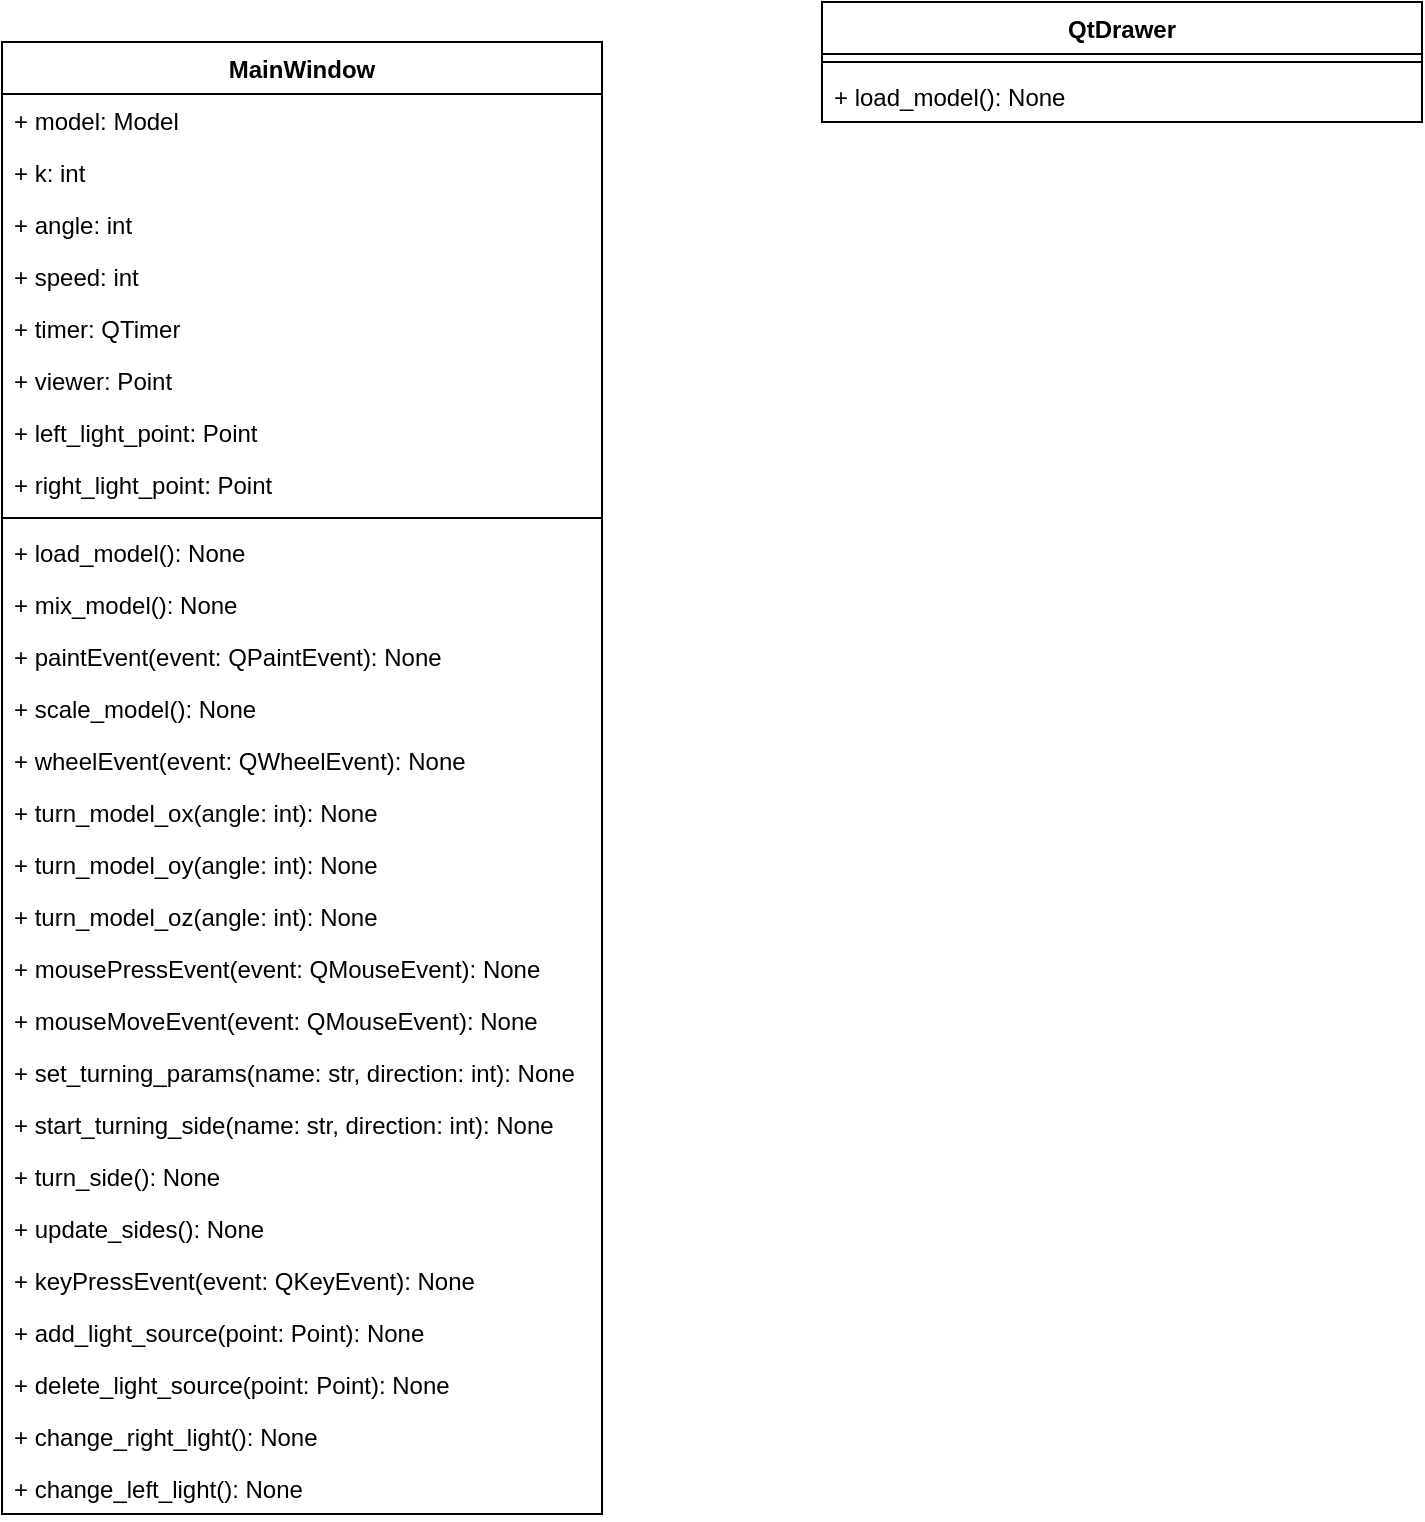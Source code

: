 <mxfile version="16.2.7" type="device"><diagram id="C5RBs43oDa-KdzZeNtuy" name="Classes"><mxGraphModel dx="989" dy="551" grid="1" gridSize="10" guides="1" tooltips="1" connect="1" arrows="1" fold="1" page="1" pageScale="1" pageWidth="827" pageHeight="1169" math="0" shadow="0"><root><mxCell id="WIyWlLk6GJQsqaUBKTNV-0"/><mxCell id="WIyWlLk6GJQsqaUBKTNV-1" parent="WIyWlLk6GJQsqaUBKTNV-0"/><mxCell id="zdMjqlw-5H7HAYZPdbyn-1" value="MainWindow" style="swimlane;fontStyle=1;align=center;verticalAlign=top;childLayout=stackLayout;horizontal=1;startSize=26;horizontalStack=0;resizeParent=1;resizeParentMax=0;resizeLast=0;collapsible=1;marginBottom=0;" parent="WIyWlLk6GJQsqaUBKTNV-1" vertex="1"><mxGeometry x="220" y="90" width="300" height="736" as="geometry"/></mxCell><mxCell id="zdMjqlw-5H7HAYZPdbyn-2" value="+ model: Model" style="text;strokeColor=none;fillColor=none;align=left;verticalAlign=top;spacingLeft=4;spacingRight=4;overflow=hidden;rotatable=0;points=[[0,0.5],[1,0.5]];portConstraint=eastwest;" parent="zdMjqlw-5H7HAYZPdbyn-1" vertex="1"><mxGeometry y="26" width="300" height="26" as="geometry"/></mxCell><mxCell id="zdMjqlw-5H7HAYZPdbyn-5" value="+ k: int" style="text;strokeColor=none;fillColor=none;align=left;verticalAlign=top;spacingLeft=4;spacingRight=4;overflow=hidden;rotatable=0;points=[[0,0.5],[1,0.5]];portConstraint=eastwest;" parent="zdMjqlw-5H7HAYZPdbyn-1" vertex="1"><mxGeometry y="52" width="300" height="26" as="geometry"/></mxCell><mxCell id="zdMjqlw-5H7HAYZPdbyn-6" value="+ angle: int" style="text;strokeColor=none;fillColor=none;align=left;verticalAlign=top;spacingLeft=4;spacingRight=4;overflow=hidden;rotatable=0;points=[[0,0.5],[1,0.5]];portConstraint=eastwest;" parent="zdMjqlw-5H7HAYZPdbyn-1" vertex="1"><mxGeometry y="78" width="300" height="26" as="geometry"/></mxCell><mxCell id="zdMjqlw-5H7HAYZPdbyn-7" value="+ speed: int" style="text;strokeColor=none;fillColor=none;align=left;verticalAlign=top;spacingLeft=4;spacingRight=4;overflow=hidden;rotatable=0;points=[[0,0.5],[1,0.5]];portConstraint=eastwest;" parent="zdMjqlw-5H7HAYZPdbyn-1" vertex="1"><mxGeometry y="104" width="300" height="26" as="geometry"/></mxCell><mxCell id="zdMjqlw-5H7HAYZPdbyn-8" value="+ timer: QTimer" style="text;strokeColor=none;fillColor=none;align=left;verticalAlign=top;spacingLeft=4;spacingRight=4;overflow=hidden;rotatable=0;points=[[0,0.5],[1,0.5]];portConstraint=eastwest;" parent="zdMjqlw-5H7HAYZPdbyn-1" vertex="1"><mxGeometry y="130" width="300" height="26" as="geometry"/></mxCell><mxCell id="zdMjqlw-5H7HAYZPdbyn-9" value="+ viewer: Point" style="text;strokeColor=none;fillColor=none;align=left;verticalAlign=top;spacingLeft=4;spacingRight=4;overflow=hidden;rotatable=0;points=[[0,0.5],[1,0.5]];portConstraint=eastwest;" parent="zdMjqlw-5H7HAYZPdbyn-1" vertex="1"><mxGeometry y="156" width="300" height="26" as="geometry"/></mxCell><mxCell id="zdMjqlw-5H7HAYZPdbyn-10" value="+ left_light_point: Point" style="text;strokeColor=none;fillColor=none;align=left;verticalAlign=top;spacingLeft=4;spacingRight=4;overflow=hidden;rotatable=0;points=[[0,0.5],[1,0.5]];portConstraint=eastwest;" parent="zdMjqlw-5H7HAYZPdbyn-1" vertex="1"><mxGeometry y="182" width="300" height="26" as="geometry"/></mxCell><mxCell id="zdMjqlw-5H7HAYZPdbyn-11" value="+ right_light_point: Point" style="text;strokeColor=none;fillColor=none;align=left;verticalAlign=top;spacingLeft=4;spacingRight=4;overflow=hidden;rotatable=0;points=[[0,0.5],[1,0.5]];portConstraint=eastwest;" parent="zdMjqlw-5H7HAYZPdbyn-1" vertex="1"><mxGeometry y="208" width="300" height="26" as="geometry"/></mxCell><mxCell id="zdMjqlw-5H7HAYZPdbyn-3" value="" style="line;strokeWidth=1;fillColor=none;align=left;verticalAlign=middle;spacingTop=-1;spacingLeft=3;spacingRight=3;rotatable=0;labelPosition=right;points=[];portConstraint=eastwest;" parent="zdMjqlw-5H7HAYZPdbyn-1" vertex="1"><mxGeometry y="234" width="300" height="8" as="geometry"/></mxCell><mxCell id="zdMjqlw-5H7HAYZPdbyn-4" value="+ load_model(): None " style="text;strokeColor=none;fillColor=none;align=left;verticalAlign=top;spacingLeft=4;spacingRight=4;overflow=hidden;rotatable=0;points=[[0,0.5],[1,0.5]];portConstraint=eastwest;" parent="zdMjqlw-5H7HAYZPdbyn-1" vertex="1"><mxGeometry y="242" width="300" height="26" as="geometry"/></mxCell><mxCell id="q6dE4JxPjtkjWynKl2hJ-0" value="+ mix_model(): None " style="text;strokeColor=none;fillColor=none;align=left;verticalAlign=top;spacingLeft=4;spacingRight=4;overflow=hidden;rotatable=0;points=[[0,0.5],[1,0.5]];portConstraint=eastwest;" vertex="1" parent="zdMjqlw-5H7HAYZPdbyn-1"><mxGeometry y="268" width="300" height="26" as="geometry"/></mxCell><mxCell id="q6dE4JxPjtkjWynKl2hJ-1" value="+ paintEvent(event: QPaintEvent): None " style="text;strokeColor=none;fillColor=none;align=left;verticalAlign=top;spacingLeft=4;spacingRight=4;overflow=hidden;rotatable=0;points=[[0,0.5],[1,0.5]];portConstraint=eastwest;" vertex="1" parent="zdMjqlw-5H7HAYZPdbyn-1"><mxGeometry y="294" width="300" height="26" as="geometry"/></mxCell><mxCell id="q6dE4JxPjtkjWynKl2hJ-2" value="+ scale_model(): None " style="text;strokeColor=none;fillColor=none;align=left;verticalAlign=top;spacingLeft=4;spacingRight=4;overflow=hidden;rotatable=0;points=[[0,0.5],[1,0.5]];portConstraint=eastwest;" vertex="1" parent="zdMjqlw-5H7HAYZPdbyn-1"><mxGeometry y="320" width="300" height="26" as="geometry"/></mxCell><mxCell id="q6dE4JxPjtkjWynKl2hJ-3" value="+ wheelEvent(event: QWheelEvent): None " style="text;strokeColor=none;fillColor=none;align=left;verticalAlign=top;spacingLeft=4;spacingRight=4;overflow=hidden;rotatable=0;points=[[0,0.5],[1,0.5]];portConstraint=eastwest;" vertex="1" parent="zdMjqlw-5H7HAYZPdbyn-1"><mxGeometry y="346" width="300" height="26" as="geometry"/></mxCell><mxCell id="q6dE4JxPjtkjWynKl2hJ-4" value="+ turn_model_ox(angle: int): None " style="text;strokeColor=none;fillColor=none;align=left;verticalAlign=top;spacingLeft=4;spacingRight=4;overflow=hidden;rotatable=0;points=[[0,0.5],[1,0.5]];portConstraint=eastwest;" vertex="1" parent="zdMjqlw-5H7HAYZPdbyn-1"><mxGeometry y="372" width="300" height="26" as="geometry"/></mxCell><mxCell id="q6dE4JxPjtkjWynKl2hJ-7" value="+ turn_model_oy(angle: int): None " style="text;strokeColor=none;fillColor=none;align=left;verticalAlign=top;spacingLeft=4;spacingRight=4;overflow=hidden;rotatable=0;points=[[0,0.5],[1,0.5]];portConstraint=eastwest;" vertex="1" parent="zdMjqlw-5H7HAYZPdbyn-1"><mxGeometry y="398" width="300" height="26" as="geometry"/></mxCell><mxCell id="q6dE4JxPjtkjWynKl2hJ-8" value="+ turn_model_oz(angle: int): None " style="text;strokeColor=none;fillColor=none;align=left;verticalAlign=top;spacingLeft=4;spacingRight=4;overflow=hidden;rotatable=0;points=[[0,0.5],[1,0.5]];portConstraint=eastwest;" vertex="1" parent="zdMjqlw-5H7HAYZPdbyn-1"><mxGeometry y="424" width="300" height="26" as="geometry"/></mxCell><mxCell id="q6dE4JxPjtkjWynKl2hJ-5" value="+ mousePressEvent(event: QMouseEvent): None " style="text;strokeColor=none;fillColor=none;align=left;verticalAlign=top;spacingLeft=4;spacingRight=4;overflow=hidden;rotatable=0;points=[[0,0.5],[1,0.5]];portConstraint=eastwest;" vertex="1" parent="zdMjqlw-5H7HAYZPdbyn-1"><mxGeometry y="450" width="300" height="26" as="geometry"/></mxCell><mxCell id="q6dE4JxPjtkjWynKl2hJ-9" value="+ mouseMoveEvent(event: QMouseEvent): None " style="text;strokeColor=none;fillColor=none;align=left;verticalAlign=top;spacingLeft=4;spacingRight=4;overflow=hidden;rotatable=0;points=[[0,0.5],[1,0.5]];portConstraint=eastwest;" vertex="1" parent="zdMjqlw-5H7HAYZPdbyn-1"><mxGeometry y="476" width="300" height="26" as="geometry"/></mxCell><mxCell id="q6dE4JxPjtkjWynKl2hJ-6" value="+ set_turning_params(name: str, direction: int): None " style="text;strokeColor=none;fillColor=none;align=left;verticalAlign=top;spacingLeft=4;spacingRight=4;overflow=hidden;rotatable=0;points=[[0,0.5],[1,0.5]];portConstraint=eastwest;" vertex="1" parent="zdMjqlw-5H7HAYZPdbyn-1"><mxGeometry y="502" width="300" height="26" as="geometry"/></mxCell><mxCell id="q6dE4JxPjtkjWynKl2hJ-10" value="+ start_turning_side(name: str, direction: int): None " style="text;strokeColor=none;fillColor=none;align=left;verticalAlign=top;spacingLeft=4;spacingRight=4;overflow=hidden;rotatable=0;points=[[0,0.5],[1,0.5]];portConstraint=eastwest;" vertex="1" parent="zdMjqlw-5H7HAYZPdbyn-1"><mxGeometry y="528" width="300" height="26" as="geometry"/></mxCell><mxCell id="q6dE4JxPjtkjWynKl2hJ-11" value="+ turn_side(): None " style="text;strokeColor=none;fillColor=none;align=left;verticalAlign=top;spacingLeft=4;spacingRight=4;overflow=hidden;rotatable=0;points=[[0,0.5],[1,0.5]];portConstraint=eastwest;" vertex="1" parent="zdMjqlw-5H7HAYZPdbyn-1"><mxGeometry y="554" width="300" height="26" as="geometry"/></mxCell><mxCell id="q6dE4JxPjtkjWynKl2hJ-13" value="+ update_sides(): None " style="text;strokeColor=none;fillColor=none;align=left;verticalAlign=top;spacingLeft=4;spacingRight=4;overflow=hidden;rotatable=0;points=[[0,0.5],[1,0.5]];portConstraint=eastwest;" vertex="1" parent="zdMjqlw-5H7HAYZPdbyn-1"><mxGeometry y="580" width="300" height="26" as="geometry"/></mxCell><mxCell id="q6dE4JxPjtkjWynKl2hJ-14" value="+ keyPressEvent(event: QKeyEvent): None " style="text;strokeColor=none;fillColor=none;align=left;verticalAlign=top;spacingLeft=4;spacingRight=4;overflow=hidden;rotatable=0;points=[[0,0.5],[1,0.5]];portConstraint=eastwest;" vertex="1" parent="zdMjqlw-5H7HAYZPdbyn-1"><mxGeometry y="606" width="300" height="26" as="geometry"/></mxCell><mxCell id="q6dE4JxPjtkjWynKl2hJ-15" value="+ add_light_source(point: Point): None " style="text;strokeColor=none;fillColor=none;align=left;verticalAlign=top;spacingLeft=4;spacingRight=4;overflow=hidden;rotatable=0;points=[[0,0.5],[1,0.5]];portConstraint=eastwest;" vertex="1" parent="zdMjqlw-5H7HAYZPdbyn-1"><mxGeometry y="632" width="300" height="26" as="geometry"/></mxCell><mxCell id="q6dE4JxPjtkjWynKl2hJ-16" value="+ delete_light_source(point: Point): None " style="text;strokeColor=none;fillColor=none;align=left;verticalAlign=top;spacingLeft=4;spacingRight=4;overflow=hidden;rotatable=0;points=[[0,0.5],[1,0.5]];portConstraint=eastwest;" vertex="1" parent="zdMjqlw-5H7HAYZPdbyn-1"><mxGeometry y="658" width="300" height="26" as="geometry"/></mxCell><mxCell id="q6dE4JxPjtkjWynKl2hJ-17" value="+ change_right_light(): None " style="text;strokeColor=none;fillColor=none;align=left;verticalAlign=top;spacingLeft=4;spacingRight=4;overflow=hidden;rotatable=0;points=[[0,0.5],[1,0.5]];portConstraint=eastwest;" vertex="1" parent="zdMjqlw-5H7HAYZPdbyn-1"><mxGeometry y="684" width="300" height="26" as="geometry"/></mxCell><mxCell id="q6dE4JxPjtkjWynKl2hJ-18" value="+ change_left_light(): None " style="text;strokeColor=none;fillColor=none;align=left;verticalAlign=top;spacingLeft=4;spacingRight=4;overflow=hidden;rotatable=0;points=[[0,0.5],[1,0.5]];portConstraint=eastwest;" vertex="1" parent="zdMjqlw-5H7HAYZPdbyn-1"><mxGeometry y="710" width="300" height="26" as="geometry"/></mxCell><mxCell id="q6dE4JxPjtkjWynKl2hJ-19" value="QtDrawer" style="swimlane;fontStyle=1;align=center;verticalAlign=top;childLayout=stackLayout;horizontal=1;startSize=26;horizontalStack=0;resizeParent=1;resizeParentMax=0;resizeLast=0;collapsible=1;marginBottom=0;" vertex="1" parent="WIyWlLk6GJQsqaUBKTNV-1"><mxGeometry x="630" y="70" width="300" height="60" as="geometry"/></mxCell><mxCell id="q6dE4JxPjtkjWynKl2hJ-28" value="" style="line;strokeWidth=1;fillColor=none;align=left;verticalAlign=middle;spacingTop=-1;spacingLeft=3;spacingRight=3;rotatable=0;labelPosition=right;points=[];portConstraint=eastwest;" vertex="1" parent="q6dE4JxPjtkjWynKl2hJ-19"><mxGeometry y="26" width="300" height="8" as="geometry"/></mxCell><mxCell id="q6dE4JxPjtkjWynKl2hJ-29" value="+ load_model(): None " style="text;strokeColor=none;fillColor=none;align=left;verticalAlign=top;spacingLeft=4;spacingRight=4;overflow=hidden;rotatable=0;points=[[0,0.5],[1,0.5]];portConstraint=eastwest;" vertex="1" parent="q6dE4JxPjtkjWynKl2hJ-19"><mxGeometry y="34" width="300" height="26" as="geometry"/></mxCell></root></mxGraphModel></diagram></mxfile>